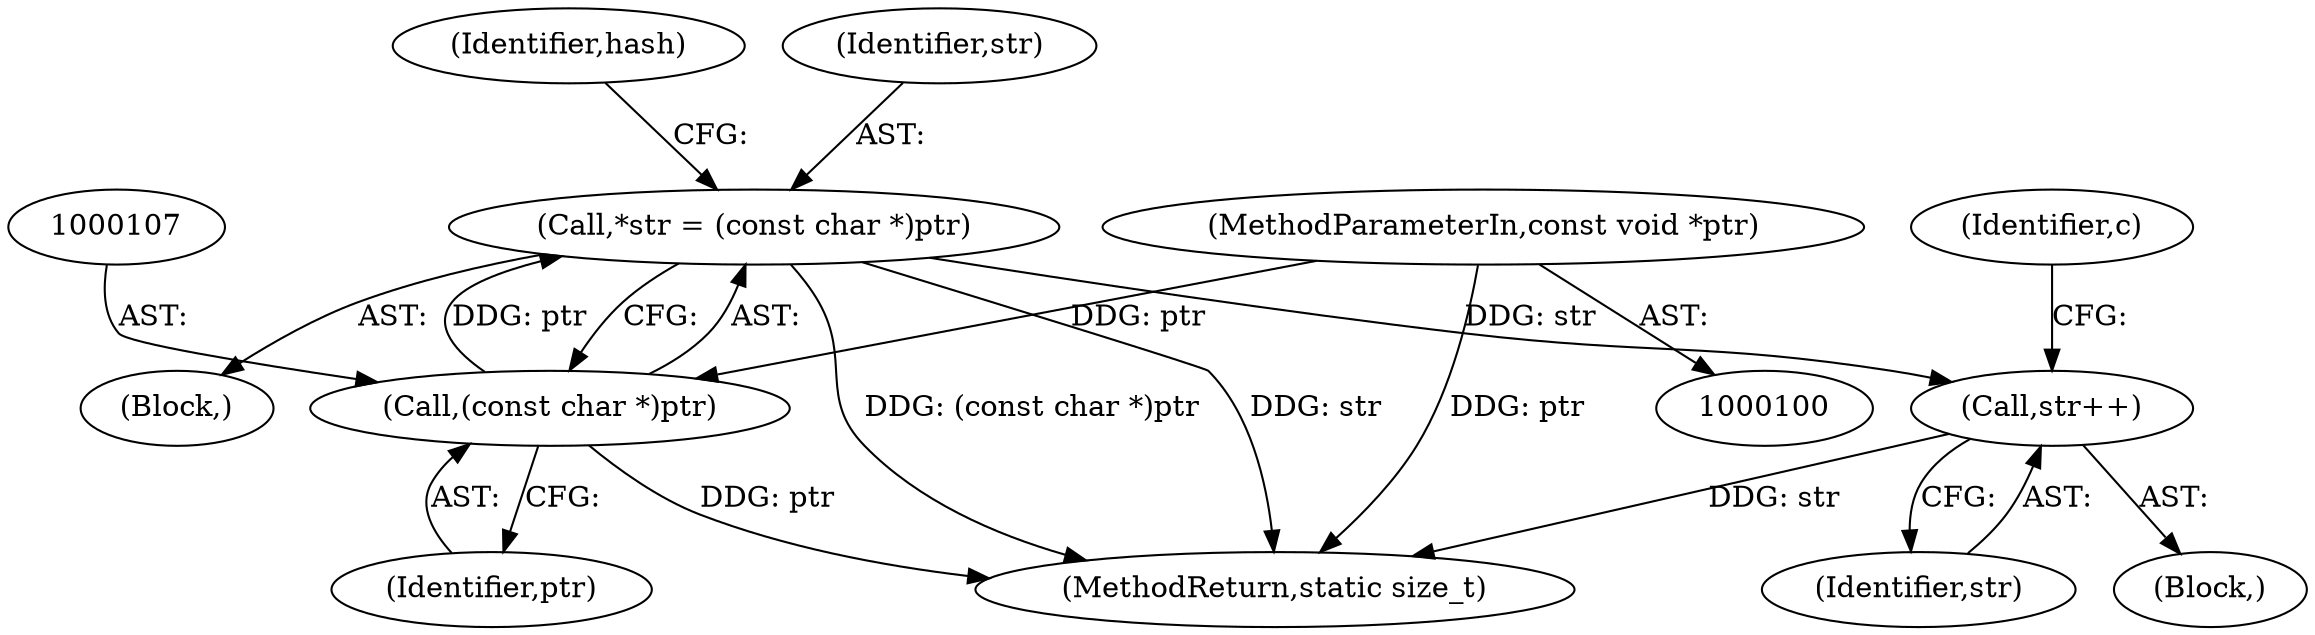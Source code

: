 digraph "1_jansson_8f80c2d83808150724d31793e6ade92749b1faa4@pointer" {
"1000104" [label="(Call,*str = (const char *)ptr)"];
"1000106" [label="(Call,(const char *)ptr)"];
"1000101" [label="(MethodParameterIn,const void *ptr)"];
"1000131" [label="(Call,str++)"];
"1000132" [label="(Identifier,str)"];
"1000102" [label="(Block,)"];
"1000108" [label="(Identifier,ptr)"];
"1000104" [label="(Call,*str = (const char *)ptr)"];
"1000111" [label="(Identifier,hash)"];
"1000106" [label="(Call,(const char *)ptr)"];
"1000135" [label="(MethodReturn,static size_t)"];
"1000121" [label="(Block,)"];
"1000116" [label="(Identifier,c)"];
"1000101" [label="(MethodParameterIn,const void *ptr)"];
"1000131" [label="(Call,str++)"];
"1000105" [label="(Identifier,str)"];
"1000104" -> "1000102"  [label="AST: "];
"1000104" -> "1000106"  [label="CFG: "];
"1000105" -> "1000104"  [label="AST: "];
"1000106" -> "1000104"  [label="AST: "];
"1000111" -> "1000104"  [label="CFG: "];
"1000104" -> "1000135"  [label="DDG: str"];
"1000104" -> "1000135"  [label="DDG: (const char *)ptr"];
"1000106" -> "1000104"  [label="DDG: ptr"];
"1000104" -> "1000131"  [label="DDG: str"];
"1000106" -> "1000108"  [label="CFG: "];
"1000107" -> "1000106"  [label="AST: "];
"1000108" -> "1000106"  [label="AST: "];
"1000106" -> "1000135"  [label="DDG: ptr"];
"1000101" -> "1000106"  [label="DDG: ptr"];
"1000101" -> "1000100"  [label="AST: "];
"1000101" -> "1000135"  [label="DDG: ptr"];
"1000131" -> "1000121"  [label="AST: "];
"1000131" -> "1000132"  [label="CFG: "];
"1000132" -> "1000131"  [label="AST: "];
"1000116" -> "1000131"  [label="CFG: "];
"1000131" -> "1000135"  [label="DDG: str"];
}
